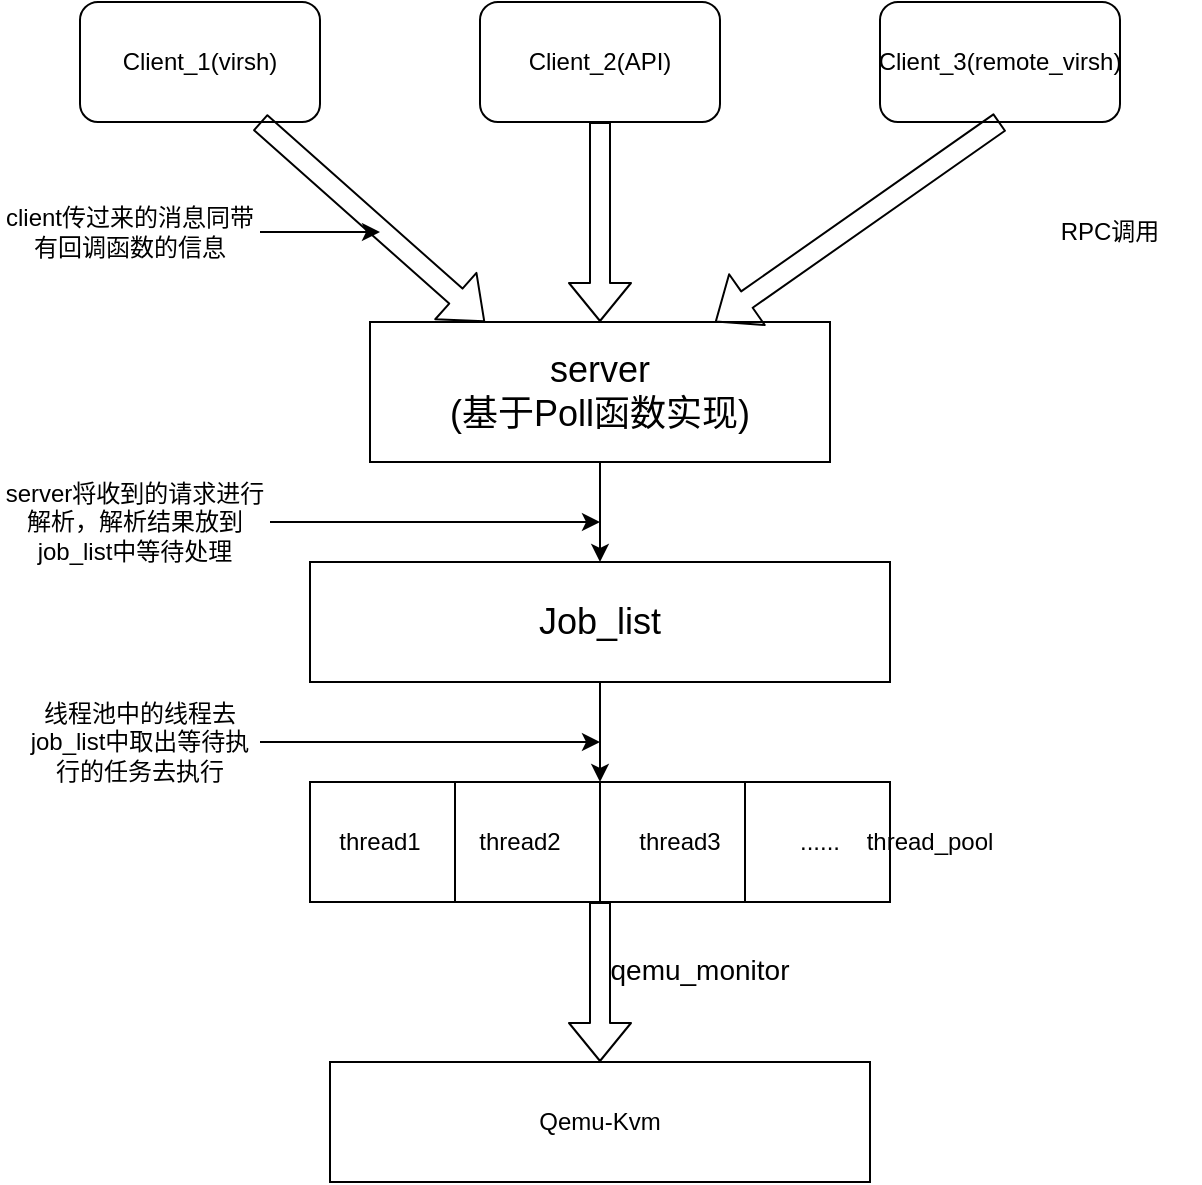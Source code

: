 <mxfile version="12.3.1" type="github" pages="1"><diagram id="Fd50iJyoVIzgWL7esBkh" name="第 1 页"><mxGraphModel dx="946" dy="542" grid="1" gridSize="10" guides="1" tooltips="1" connect="1" arrows="1" fold="1" page="1" pageScale="1" pageWidth="1654" pageHeight="1169" math="0" shadow="0"><root><mxCell id="0"/><mxCell id="1" parent="0"/><mxCell id="A-X_sXEB_stZbJVyTa_H-1" value="Client_1(virsh)" style="rounded=1;whiteSpace=wrap;html=1;" vertex="1" parent="1"><mxGeometry x="430" y="100" width="120" height="60" as="geometry"/></mxCell><mxCell id="A-X_sXEB_stZbJVyTa_H-2" value="Client_2(API)" style="rounded=1;whiteSpace=wrap;html=1;" vertex="1" parent="1"><mxGeometry x="630" y="100" width="120" height="60" as="geometry"/></mxCell><mxCell id="A-X_sXEB_stZbJVyTa_H-3" value="Client_3(remote_virsh)" style="rounded=1;whiteSpace=wrap;html=1;" vertex="1" parent="1"><mxGeometry x="830" y="100" width="120" height="60" as="geometry"/></mxCell><mxCell id="A-X_sXEB_stZbJVyTa_H-16" style="edgeStyle=orthogonalEdgeStyle;rounded=0;orthogonalLoop=1;jettySize=auto;html=1;entryX=0.5;entryY=0;entryDx=0;entryDy=0;" edge="1" parent="1" source="A-X_sXEB_stZbJVyTa_H-4" target="A-X_sXEB_stZbJVyTa_H-13"><mxGeometry relative="1" as="geometry"/></mxCell><mxCell id="A-X_sXEB_stZbJVyTa_H-4" value="&lt;font style=&quot;font-size: 18px&quot;&gt;server&lt;br&gt;(基于Poll函数实现)&lt;br&gt;&lt;/font&gt;" style="rounded=0;whiteSpace=wrap;html=1;" vertex="1" parent="1"><mxGeometry x="575" y="260" width="230" height="70" as="geometry"/></mxCell><mxCell id="A-X_sXEB_stZbJVyTa_H-5" value="" style="shape=flexArrow;endArrow=classic;html=1;entryX=0.25;entryY=0;entryDx=0;entryDy=0;exitX=0.75;exitY=1;exitDx=0;exitDy=0;" edge="1" parent="1" source="A-X_sXEB_stZbJVyTa_H-1" target="A-X_sXEB_stZbJVyTa_H-4"><mxGeometry width="50" height="50" relative="1" as="geometry"><mxPoint x="480" y="160" as="sourcePoint"/><mxPoint x="530" y="110" as="targetPoint"/></mxGeometry></mxCell><mxCell id="A-X_sXEB_stZbJVyTa_H-6" value="" style="shape=flexArrow;endArrow=classic;html=1;entryX=0.5;entryY=0;entryDx=0;entryDy=0;exitX=0.5;exitY=1;exitDx=0;exitDy=0;" edge="1" parent="1" source="A-X_sXEB_stZbJVyTa_H-2" target="A-X_sXEB_stZbJVyTa_H-4"><mxGeometry width="50" height="50" relative="1" as="geometry"><mxPoint x="720" y="220" as="sourcePoint"/><mxPoint x="770" y="170" as="targetPoint"/></mxGeometry></mxCell><mxCell id="A-X_sXEB_stZbJVyTa_H-7" value="" style="shape=flexArrow;endArrow=classic;html=1;entryX=0.75;entryY=0;entryDx=0;entryDy=0;exitX=0.5;exitY=1;exitDx=0;exitDy=0;" edge="1" parent="1" source="A-X_sXEB_stZbJVyTa_H-3" target="A-X_sXEB_stZbJVyTa_H-4"><mxGeometry width="50" height="50" relative="1" as="geometry"><mxPoint x="830" y="220" as="sourcePoint"/><mxPoint x="880" y="170" as="targetPoint"/></mxGeometry></mxCell><mxCell id="A-X_sXEB_stZbJVyTa_H-8" value="RPC调用" style="text;html=1;strokeColor=none;fillColor=none;align=center;verticalAlign=middle;whiteSpace=wrap;rounded=0;" vertex="1" parent="1"><mxGeometry x="900" y="200" width="90" height="30" as="geometry"/></mxCell><mxCell id="A-X_sXEB_stZbJVyTa_H-29" style="edgeStyle=orthogonalEdgeStyle;rounded=0;orthogonalLoop=1;jettySize=auto;html=1;entryX=0.5;entryY=0;entryDx=0;entryDy=0;" edge="1" parent="1" source="A-X_sXEB_stZbJVyTa_H-13" target="A-X_sXEB_stZbJVyTa_H-20"><mxGeometry relative="1" as="geometry"/></mxCell><mxCell id="A-X_sXEB_stZbJVyTa_H-13" value="&lt;font style=&quot;font-size: 18px&quot;&gt;Job_list&lt;/font&gt;" style="rounded=0;whiteSpace=wrap;html=1;" vertex="1" parent="1"><mxGeometry x="545" y="380" width="290" height="60" as="geometry"/></mxCell><mxCell id="A-X_sXEB_stZbJVyTa_H-15" style="edgeStyle=orthogonalEdgeStyle;rounded=0;orthogonalLoop=1;jettySize=auto;html=1;" edge="1" parent="1" source="A-X_sXEB_stZbJVyTa_H-14"><mxGeometry relative="1" as="geometry"><mxPoint x="580" y="215" as="targetPoint"/></mxGeometry></mxCell><mxCell id="A-X_sXEB_stZbJVyTa_H-14" value="client传过来的消息同带有回调函数的信息" style="text;html=1;strokeColor=none;fillColor=none;align=center;verticalAlign=middle;whiteSpace=wrap;rounded=0;" vertex="1" parent="1"><mxGeometry x="390" y="205" width="130" height="20" as="geometry"/></mxCell><mxCell id="A-X_sXEB_stZbJVyTa_H-19" style="edgeStyle=orthogonalEdgeStyle;rounded=0;orthogonalLoop=1;jettySize=auto;html=1;" edge="1" parent="1" source="A-X_sXEB_stZbJVyTa_H-17"><mxGeometry relative="1" as="geometry"><mxPoint x="690" y="360" as="targetPoint"/></mxGeometry></mxCell><mxCell id="A-X_sXEB_stZbJVyTa_H-17" value="server将收到的请求进行解析，解析结果放到job_list中等待处理" style="text;html=1;strokeColor=none;fillColor=none;align=center;verticalAlign=middle;whiteSpace=wrap;rounded=0;" vertex="1" parent="1"><mxGeometry x="390" y="350" width="135" height="20" as="geometry"/></mxCell><mxCell id="A-X_sXEB_stZbJVyTa_H-20" value="" style="rounded=0;whiteSpace=wrap;html=1;" vertex="1" parent="1"><mxGeometry x="545" y="490" width="290" height="60" as="geometry"/></mxCell><mxCell id="A-X_sXEB_stZbJVyTa_H-21" value="" style="endArrow=none;html=1;entryX=0.25;entryY=0;entryDx=0;entryDy=0;exitX=0.25;exitY=1;exitDx=0;exitDy=0;" edge="1" parent="1" source="A-X_sXEB_stZbJVyTa_H-20" target="A-X_sXEB_stZbJVyTa_H-20"><mxGeometry width="50" height="50" relative="1" as="geometry"><mxPoint x="610" y="540" as="sourcePoint"/><mxPoint x="660" y="490" as="targetPoint"/></mxGeometry></mxCell><mxCell id="A-X_sXEB_stZbJVyTa_H-22" value="" style="endArrow=none;html=1;entryX=0.5;entryY=0;entryDx=0;entryDy=0;exitX=0.5;exitY=1;exitDx=0;exitDy=0;" edge="1" parent="1" source="A-X_sXEB_stZbJVyTa_H-20" target="A-X_sXEB_stZbJVyTa_H-20"><mxGeometry width="50" height="50" relative="1" as="geometry"><mxPoint x="640" y="540" as="sourcePoint"/><mxPoint x="690" y="490" as="targetPoint"/></mxGeometry></mxCell><mxCell id="A-X_sXEB_stZbJVyTa_H-23" value="" style="endArrow=none;html=1;entryX=0.75;entryY=0;entryDx=0;entryDy=0;exitX=0.75;exitY=1;exitDx=0;exitDy=0;" edge="1" parent="1" source="A-X_sXEB_stZbJVyTa_H-20" target="A-X_sXEB_stZbJVyTa_H-20"><mxGeometry width="50" height="50" relative="1" as="geometry"><mxPoint x="730" y="540" as="sourcePoint"/><mxPoint x="780" y="490" as="targetPoint"/></mxGeometry></mxCell><mxCell id="A-X_sXEB_stZbJVyTa_H-24" value="thread_pool" style="text;html=1;strokeColor=none;fillColor=none;align=center;verticalAlign=middle;whiteSpace=wrap;rounded=0;" vertex="1" parent="1"><mxGeometry x="835" y="510" width="40" height="20" as="geometry"/></mxCell><mxCell id="A-X_sXEB_stZbJVyTa_H-25" value="thread1" style="text;html=1;strokeColor=none;fillColor=none;align=center;verticalAlign=middle;whiteSpace=wrap;rounded=0;" vertex="1" parent="1"><mxGeometry x="560" y="510" width="40" height="20" as="geometry"/></mxCell><mxCell id="A-X_sXEB_stZbJVyTa_H-26" value="thread2" style="text;html=1;strokeColor=none;fillColor=none;align=center;verticalAlign=middle;whiteSpace=wrap;rounded=0;" vertex="1" parent="1"><mxGeometry x="630" y="510" width="40" height="20" as="geometry"/></mxCell><mxCell id="A-X_sXEB_stZbJVyTa_H-27" value="thread3" style="text;html=1;strokeColor=none;fillColor=none;align=center;verticalAlign=middle;whiteSpace=wrap;rounded=0;" vertex="1" parent="1"><mxGeometry x="710" y="510" width="40" height="20" as="geometry"/></mxCell><mxCell id="A-X_sXEB_stZbJVyTa_H-28" value="......" style="text;html=1;strokeColor=none;fillColor=none;align=center;verticalAlign=middle;whiteSpace=wrap;rounded=0;" vertex="1" parent="1"><mxGeometry x="780" y="510" width="40" height="20" as="geometry"/></mxCell><mxCell id="A-X_sXEB_stZbJVyTa_H-31" style="edgeStyle=orthogonalEdgeStyle;rounded=0;orthogonalLoop=1;jettySize=auto;html=1;" edge="1" parent="1" source="A-X_sXEB_stZbJVyTa_H-30"><mxGeometry relative="1" as="geometry"><mxPoint x="690" y="470" as="targetPoint"/></mxGeometry></mxCell><mxCell id="A-X_sXEB_stZbJVyTa_H-30" value="线程池中的线程去job_list中取出等待执行的任务去执行" style="text;html=1;strokeColor=none;fillColor=none;align=center;verticalAlign=middle;whiteSpace=wrap;rounded=0;" vertex="1" parent="1"><mxGeometry x="400" y="460" width="120" height="20" as="geometry"/></mxCell><mxCell id="A-X_sXEB_stZbJVyTa_H-32" value="Qemu-Kvm" style="rounded=0;whiteSpace=wrap;html=1;" vertex="1" parent="1"><mxGeometry x="555" y="630" width="270" height="60" as="geometry"/></mxCell><mxCell id="A-X_sXEB_stZbJVyTa_H-33" value="" style="shape=flexArrow;endArrow=classic;html=1;entryX=0.5;entryY=0;entryDx=0;entryDy=0;exitX=0.5;exitY=1;exitDx=0;exitDy=0;" edge="1" parent="1" source="A-X_sXEB_stZbJVyTa_H-20" target="A-X_sXEB_stZbJVyTa_H-32"><mxGeometry width="50" height="50" relative="1" as="geometry"><mxPoint x="670" y="590" as="sourcePoint"/><mxPoint x="720" y="540" as="targetPoint"/></mxGeometry></mxCell><mxCell id="A-X_sXEB_stZbJVyTa_H-34" value="&lt;font style=&quot;font-size: 14px&quot;&gt;qemu_monitor&lt;/font&gt;" style="text;html=1;strokeColor=none;fillColor=none;align=center;verticalAlign=middle;whiteSpace=wrap;rounded=0;" vertex="1" parent="1"><mxGeometry x="720" y="574" width="40" height="20" as="geometry"/></mxCell></root></mxGraphModel></diagram></mxfile>